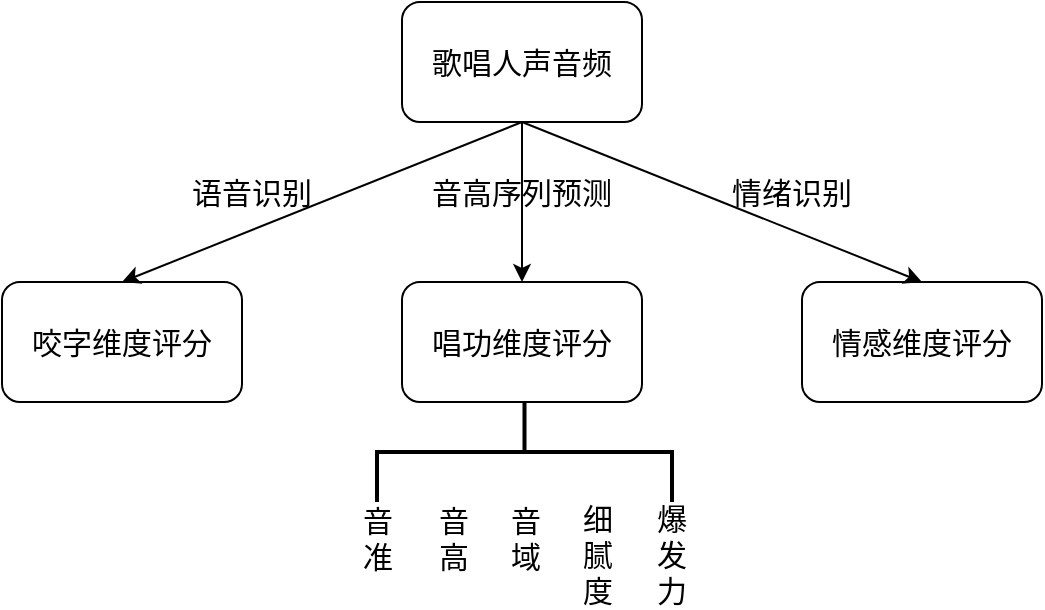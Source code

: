 <mxfile version="24.7.7">
  <diagram name="第 1 页" id="n1hpXf85z6GkrUY4EOpw">
    <mxGraphModel dx="825" dy="395" grid="1" gridSize="10" guides="1" tooltips="1" connect="1" arrows="1" fold="1" page="1" pageScale="1" pageWidth="827" pageHeight="1169" math="0" shadow="0">
      <root>
        <mxCell id="0" />
        <mxCell id="1" parent="0" />
        <mxCell id="-YQCoGYBrYwNQmezE0NH-7" style="edgeStyle=orthogonalEdgeStyle;rounded=0;orthogonalLoop=1;jettySize=auto;html=1;entryX=0.5;entryY=0;entryDx=0;entryDy=0;" edge="1" parent="1" source="-YQCoGYBrYwNQmezE0NH-1" target="-YQCoGYBrYwNQmezE0NH-6">
          <mxGeometry relative="1" as="geometry" />
        </mxCell>
        <mxCell id="-YQCoGYBrYwNQmezE0NH-1" value="歌唱人声音频" style="rounded=1;whiteSpace=wrap;html=1;fontSize=15;" vertex="1" parent="1">
          <mxGeometry x="240" y="60" width="120" height="60" as="geometry" />
        </mxCell>
        <mxCell id="-YQCoGYBrYwNQmezE0NH-2" value="咬字维度评分" style="rounded=1;whiteSpace=wrap;html=1;fontSize=15;" vertex="1" parent="1">
          <mxGeometry x="40" y="200" width="120" height="60" as="geometry" />
        </mxCell>
        <mxCell id="-YQCoGYBrYwNQmezE0NH-4" value="" style="endArrow=classic;html=1;rounded=0;exitX=0.5;exitY=1;exitDx=0;exitDy=0;entryX=0.5;entryY=0;entryDx=0;entryDy=0;" edge="1" parent="1" source="-YQCoGYBrYwNQmezE0NH-1" target="-YQCoGYBrYwNQmezE0NH-2">
          <mxGeometry width="50" height="50" relative="1" as="geometry">
            <mxPoint x="200" y="110" as="sourcePoint" />
            <mxPoint x="250" y="60" as="targetPoint" />
          </mxGeometry>
        </mxCell>
        <mxCell id="-YQCoGYBrYwNQmezE0NH-6" value="唱功维度评分" style="rounded=1;whiteSpace=wrap;html=1;fontSize=15;" vertex="1" parent="1">
          <mxGeometry x="240" y="200" width="120" height="60" as="geometry" />
        </mxCell>
        <mxCell id="-YQCoGYBrYwNQmezE0NH-8" value="情感维度评分" style="rounded=1;whiteSpace=wrap;html=1;fontSize=15;" vertex="1" parent="1">
          <mxGeometry x="440" y="200" width="120" height="60" as="geometry" />
        </mxCell>
        <mxCell id="-YQCoGYBrYwNQmezE0NH-9" value="" style="endArrow=classic;html=1;rounded=0;entryX=0.5;entryY=0;entryDx=0;entryDy=0;exitX=0.5;exitY=1;exitDx=0;exitDy=0;" edge="1" parent="1" source="-YQCoGYBrYwNQmezE0NH-1" target="-YQCoGYBrYwNQmezE0NH-8">
          <mxGeometry width="50" height="50" relative="1" as="geometry">
            <mxPoint x="300" y="140" as="sourcePoint" />
            <mxPoint x="110" y="200" as="targetPoint" />
          </mxGeometry>
        </mxCell>
        <mxCell id="-YQCoGYBrYwNQmezE0NH-10" value="音高序列预测" style="text;html=1;align=center;verticalAlign=middle;whiteSpace=wrap;rounded=0;fontSize=15;" vertex="1" parent="1">
          <mxGeometry x="225" y="140" width="150" height="30" as="geometry" />
        </mxCell>
        <mxCell id="-YQCoGYBrYwNQmezE0NH-12" value="语音识别" style="text;html=1;align=center;verticalAlign=middle;whiteSpace=wrap;rounded=0;fontSize=15;" vertex="1" parent="1">
          <mxGeometry x="90" y="140" width="150" height="30" as="geometry" />
        </mxCell>
        <mxCell id="-YQCoGYBrYwNQmezE0NH-13" value="情绪识别" style="text;html=1;align=center;verticalAlign=middle;whiteSpace=wrap;rounded=0;strokeWidth=1;fontSize=15;" vertex="1" parent="1">
          <mxGeometry x="360" y="140" width="150" height="30" as="geometry" />
        </mxCell>
        <mxCell id="-YQCoGYBrYwNQmezE0NH-14" value="" style="strokeWidth=2;html=1;shape=mxgraph.flowchart.annotation_2;align=left;labelPosition=right;pointerEvents=1;rotation=90;" vertex="1" parent="1">
          <mxGeometry x="276.25" y="211.25" width="50" height="147.5" as="geometry" />
        </mxCell>
        <mxCell id="-YQCoGYBrYwNQmezE0NH-17" value="音准" style="text;html=1;align=center;verticalAlign=middle;whiteSpace=wrap;rounded=0;fontSize=15;" vertex="1" parent="1">
          <mxGeometry x="223" y="313" width="10" height="30" as="geometry" />
        </mxCell>
        <mxCell id="-YQCoGYBrYwNQmezE0NH-18" value="音高" style="text;html=1;align=center;verticalAlign=middle;whiteSpace=wrap;rounded=0;fontSize=15;" vertex="1" parent="1">
          <mxGeometry x="261" y="313" width="10" height="30" as="geometry" />
        </mxCell>
        <mxCell id="-YQCoGYBrYwNQmezE0NH-19" value="音域" style="text;html=1;align=center;verticalAlign=middle;whiteSpace=wrap;rounded=0;fontSize=15;" vertex="1" parent="1">
          <mxGeometry x="297.25" y="313" width="10" height="30" as="geometry" />
        </mxCell>
        <mxCell id="-YQCoGYBrYwNQmezE0NH-20" value="爆发力" style="text;html=1;align=center;verticalAlign=middle;whiteSpace=wrap;rounded=0;fontSize=15;" vertex="1" parent="1">
          <mxGeometry x="370" y="321" width="10" height="30" as="geometry" />
        </mxCell>
        <mxCell id="-YQCoGYBrYwNQmezE0NH-21" value="细腻度" style="text;html=1;align=center;verticalAlign=middle;whiteSpace=wrap;rounded=0;fontSize=15;" vertex="1" parent="1">
          <mxGeometry x="333.25" y="321" width="10" height="30" as="geometry" />
        </mxCell>
      </root>
    </mxGraphModel>
  </diagram>
</mxfile>
